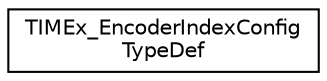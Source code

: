 digraph "Graphical Class Hierarchy"
{
 // LATEX_PDF_SIZE
  edge [fontname="Helvetica",fontsize="10",labelfontname="Helvetica",labelfontsize="10"];
  node [fontname="Helvetica",fontsize="10",shape=record];
  rankdir="LR";
  Node0 [label="TIMEx_EncoderIndexConfig\lTypeDef",height=0.2,width=0.4,color="black", fillcolor="white", style="filled",URL="$structTIMEx__EncoderIndexConfigTypeDef.html",tooltip="TIM Encoder index configuration."];
}
